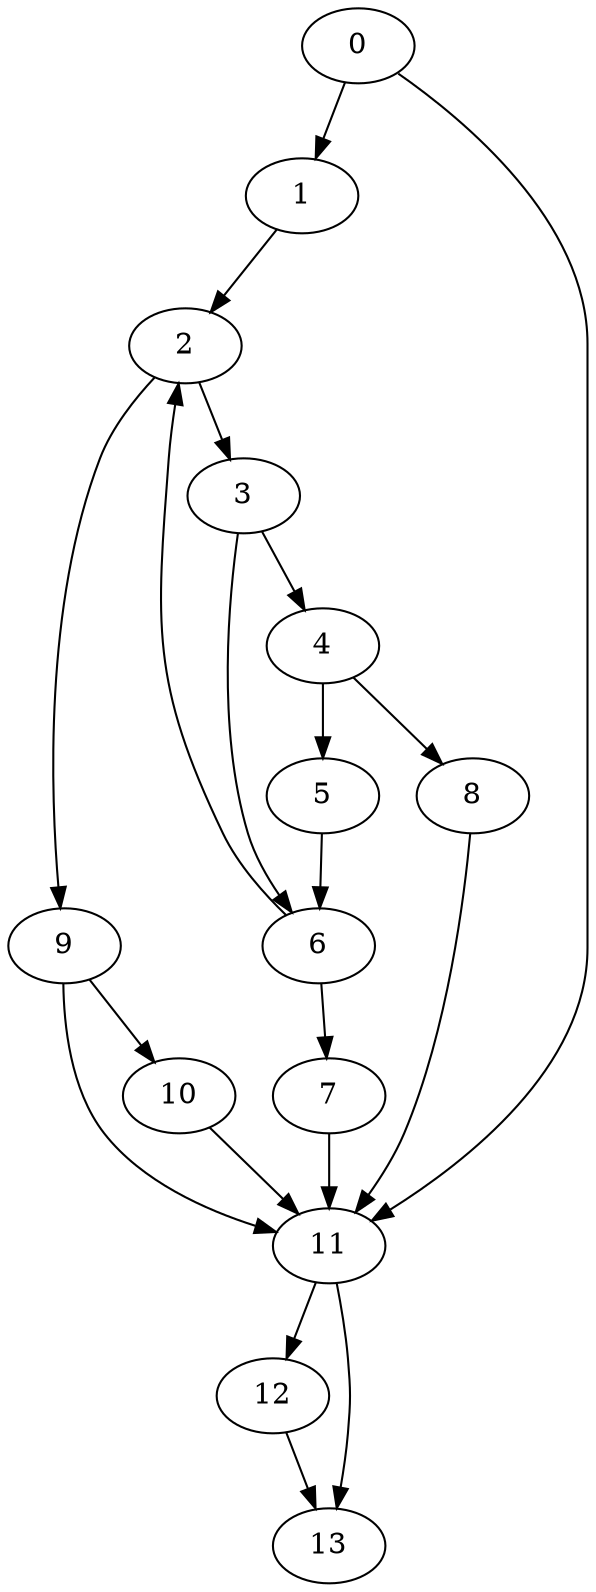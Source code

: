 digraph {
	0
	1
	2
	3
	4
	5
	6
	7
	8
	9
	10
	11
	12
	13
	4 -> 5
	3 -> 6
	5 -> 6
	6 -> 7
	9 -> 10
	0 -> 11
	7 -> 11
	8 -> 11
	9 -> 11
	10 -> 11
	0 -> 1
	2 -> 3
	3 -> 4
	4 -> 8
	1 -> 2
	6 -> 2
	2 -> 9
	11 -> 12
	11 -> 13
	12 -> 13
}

